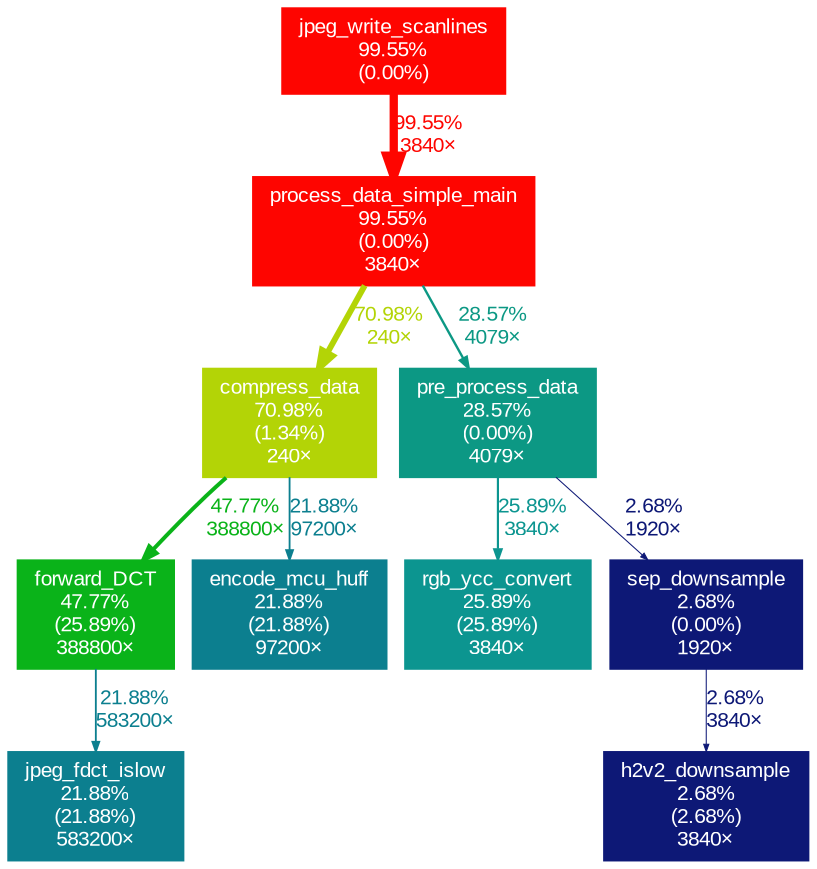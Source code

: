 digraph {
	graph [fontname=Arial, nodesep=0.125, ranksep=0.25];
	node [fontcolor=white, fontname=Arial, height=0, shape=box, style=filled, width=0];
	edge [fontname=Arial];
	1 [color="#fe0500", fontcolor="#ffffff", fontsize="10.00", label="process_data_simple_main\n99.55%\n(0.00%)\n3840×"];
	1 -> 3 [arrowsize="0.84", color="#b3d406", fontcolor="#b3d406", fontsize="10.00", label="70.98%\n240×", labeldistance="2.84", penwidth="2.84"];
	1 -> 5 [arrowsize="0.53", color="#0c9884", fontcolor="#0c9884", fontsize="10.00", label="28.57%\n4079×", labeldistance="1.14", penwidth="1.14"];
	2 [color="#fe0500", fontcolor="#ffffff", fontsize="10.00", label="jpeg_write_scanlines\n99.55%\n(0.00%)"];
	2 -> 1 [arrowsize="1.00", color="#fe0500", fontcolor="#fe0500", fontsize="10.00", label="99.55%\n3840×", labeldistance="3.98", penwidth="3.98"];
	3 [color="#b3d406", fontcolor="#ffffff", fontsize="10.00", label="compress_data\n70.98%\n(1.34%)\n240×"];
	3 -> 4 [arrowsize="0.69", color="#0ab319", fontcolor="#0ab319", fontsize="10.00", label="47.77%\n388800×", labeldistance="1.91", penwidth="1.91"];
	3 -> 8 [arrowsize="0.47", color="#0c7f8f", fontcolor="#0c7f8f", fontsize="10.00", label="21.88%\n97200×", labeldistance="0.88", penwidth="0.88"];
	4 [color="#0ab319", fontcolor="#ffffff", fontsize="10.00", label="forward_DCT\n47.77%\n(25.89%)\n388800×"];
	4 -> 7 [arrowsize="0.47", color="#0c7f8f", fontcolor="#0c7f8f", fontsize="10.00", label="21.88%\n583200×", labeldistance="0.88", penwidth="0.88"];
	5 [color="#0c9884", fontcolor="#ffffff", fontsize="10.00", label="pre_process_data\n28.57%\n(0.00%)\n4079×"];
	5 -> 6 [arrowsize="0.51", color="#0c9590", fontcolor="#0c9590", fontsize="10.00", label="25.89%\n3840×", labeldistance="1.04", penwidth="1.04"];
	5 -> 10 [arrowsize="0.35", color="#0d1876", fontcolor="#0d1876", fontsize="10.00", label="2.68%\n1920×", labeldistance="0.50", penwidth="0.50"];
	6 [color="#0c9590", fontcolor="#ffffff", fontsize="10.00", label="rgb_ycc_convert\n25.89%\n(25.89%)\n3840×"];
	7 [color="#0c7f8f", fontcolor="#ffffff", fontsize="10.00", label="jpeg_fdct_islow\n21.88%\n(21.88%)\n583200×"];
	8 [color="#0c7f8f", fontcolor="#ffffff", fontsize="10.00", label="encode_mcu_huff\n21.88%\n(21.88%)\n97200×"];
	9 [color="#0d1876", fontcolor="#ffffff", fontsize="10.00", label="h2v2_downsample\n2.68%\n(2.68%)\n3840×"];
	10 [color="#0d1876", fontcolor="#ffffff", fontsize="10.00", label="sep_downsample\n2.68%\n(0.00%)\n1920×"];
	10 -> 9 [arrowsize="0.35", color="#0d1876", fontcolor="#0d1876", fontsize="10.00", label="2.68%\n3840×", labeldistance="0.50", penwidth="0.50"];
}
